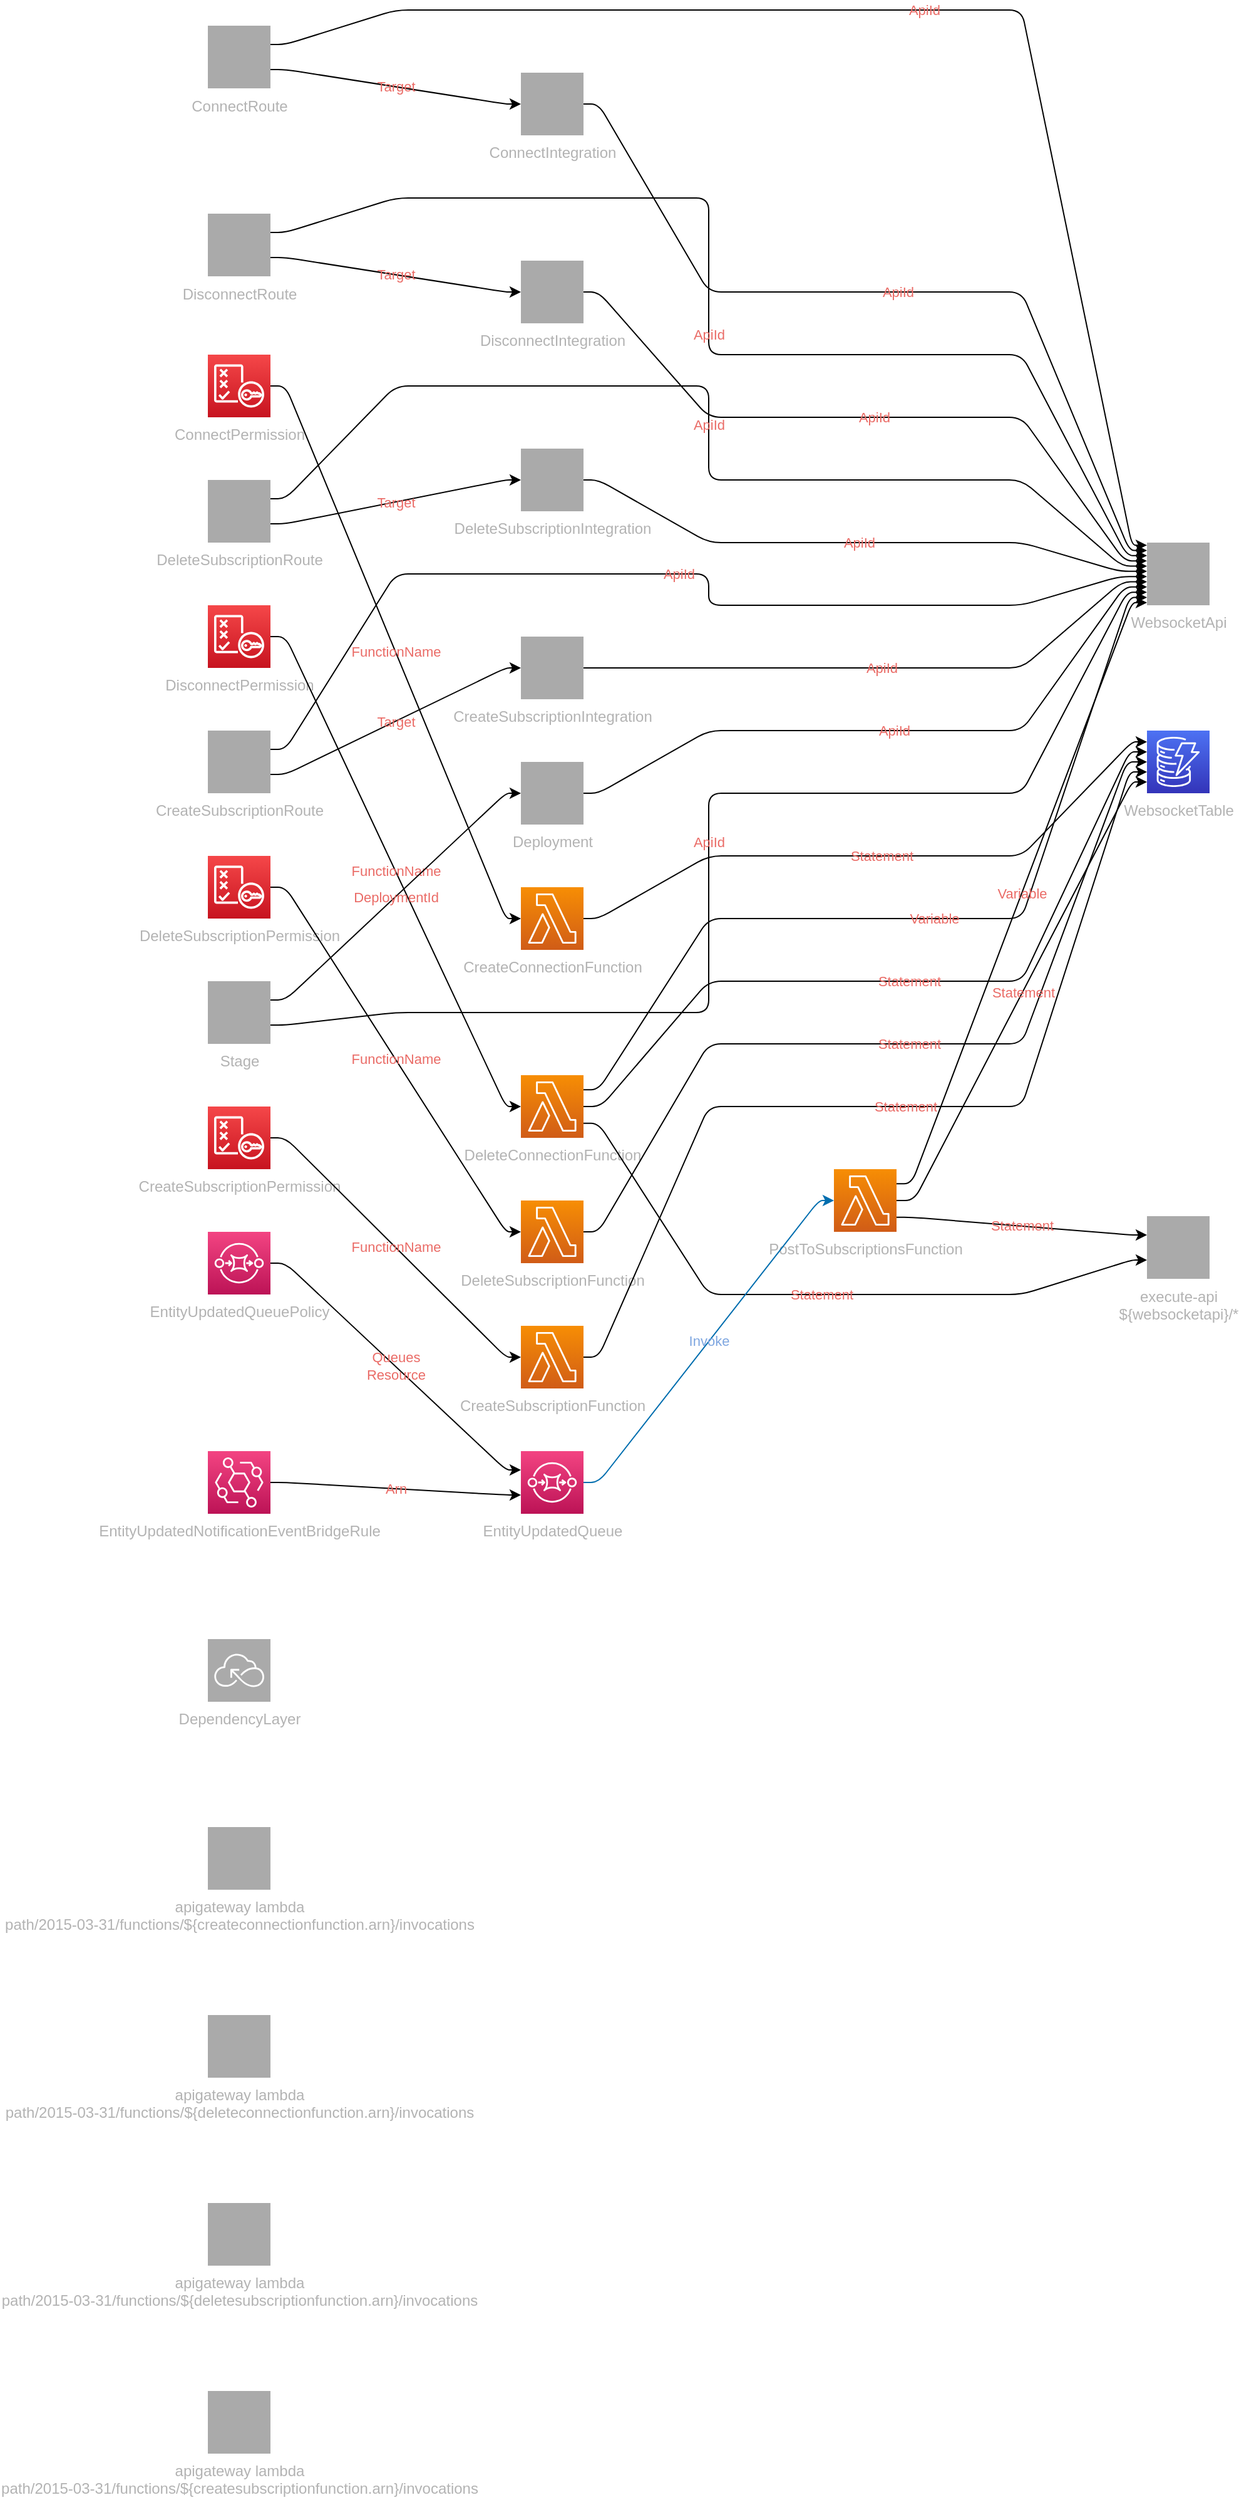 <mxfile version="13.1.3" pages="2">
            <diagram id="diagramid" name="Diagram">
              <mxGraphModel><root><mxCell id="0"/><mxCell id="1" parent="0"/><mxCell id="2" value="DependencyLayer" style="outlineConnect=0;fontColor=#B3B3B3;gradientColor=#aaaaaa;gradientDirection=north;fillColor=#aaaaaa;strokeColor=#ffffff;dashed=0;verticalLabelPosition=bottom;verticalAlign=top;align=center;html=1;fontSize=12;fontStyle=0;aspect=fixed;shape=mxgraph.aws4.resourceIcon;resIcon=mxgraph.aws4.serverless;" vertex="1" parent="1"><mxGeometry y="1300" width="50" height="50" as="geometry"/></mxCell><mxCell id="3" value="WebsocketTable" style="outlineConnect=0;fontColor=#B3B3B3;gradientColor=#4D72F3;gradientDirection=north;fillColor=#3334B9;strokeColor=#ffffff;dashed=0;verticalLabelPosition=bottom;verticalAlign=top;align=center;html=1;fontSize=12;fontStyle=0;aspect=fixed;shape=mxgraph.aws4.resourceIcon;resIcon=mxgraph.aws4.dynamodb;" vertex="1" parent="1"><mxGeometry x="750" y="575" width="50" height="50" as="geometry"/></mxCell><mxCell id="4" value="WebsocketApi" style="outlineConnect=0;fontColor=#B3B3B3;gradientColor=#aaaaaa;gradientDirection=north;fillColor=#aaaaaa;strokeColor=#ffffff;dashed=0;verticalLabelPosition=bottom;verticalAlign=top;align=center;html=1;fontSize=12;fontStyle=0;aspect=fixed;shape=mxgraph.aws4.resourceIcon;resIcon=mxgraph.aws4.apigatewayv2;" vertex="1" parent="1"><mxGeometry x="750" y="425" width="50" height="50" as="geometry"/></mxCell><mxCell id="5" value="ConnectRoute" style="outlineConnect=0;fontColor=#B3B3B3;gradientColor=#aaaaaa;gradientDirection=north;fillColor=#aaaaaa;strokeColor=#ffffff;dashed=0;verticalLabelPosition=bottom;verticalAlign=top;align=center;html=1;fontSize=12;fontStyle=0;aspect=fixed;shape=mxgraph.aws4.resourceIcon;resIcon=mxgraph.aws4.apigatewayv2;" vertex="1" parent="1"><mxGeometry y="12.5" width="50" height="50" as="geometry"/></mxCell><mxCell id="6" value="ConnectIntegration" style="outlineConnect=0;fontColor=#B3B3B3;gradientColor=#aaaaaa;gradientDirection=north;fillColor=#aaaaaa;strokeColor=#ffffff;dashed=0;verticalLabelPosition=bottom;verticalAlign=top;align=center;html=1;fontSize=12;fontStyle=0;aspect=fixed;shape=mxgraph.aws4.resourceIcon;resIcon=mxgraph.aws4.apigatewayv2;" vertex="1" parent="1"><mxGeometry x="250" y="50" width="50" height="50" as="geometry"/></mxCell><mxCell id="7" value="CreateConnectionFunction" style="outlineConnect=0;fontColor=#B3B3B3;gradientColor=#F78E04;gradientDirection=north;fillColor=#D05C17;strokeColor=#ffffff;dashed=0;verticalLabelPosition=bottom;verticalAlign=top;align=center;html=1;fontSize=12;fontStyle=0;aspect=fixed;shape=mxgraph.aws4.resourceIcon;resIcon=mxgraph.aws4.lambda;" vertex="1" parent="1"><mxGeometry x="250" y="700" width="50" height="50" as="geometry"/></mxCell><mxCell id="8" value="ConnectPermission" style="outlineConnect=0;fontColor=#B3B3B3;gradientColor=#F54749;gradientDirection=north;fillColor=#C7131F;strokeColor=#ffffff;dashed=0;verticalLabelPosition=bottom;verticalAlign=top;align=center;html=1;fontSize=12;fontStyle=0;aspect=fixed;shape=mxgraph.aws4.resourceIcon;resIcon=mxgraph.aws4.policy;" vertex="1" parent="1"><mxGeometry y="275" width="50" height="50" as="geometry"/></mxCell><mxCell id="9" value="DisconnectRoute" style="outlineConnect=0;fontColor=#B3B3B3;gradientColor=#aaaaaa;gradientDirection=north;fillColor=#aaaaaa;strokeColor=#ffffff;dashed=0;verticalLabelPosition=bottom;verticalAlign=top;align=center;html=1;fontSize=12;fontStyle=0;aspect=fixed;shape=mxgraph.aws4.resourceIcon;resIcon=mxgraph.aws4.apigatewayv2;" vertex="1" parent="1"><mxGeometry y="162.5" width="50" height="50" as="geometry"/></mxCell><mxCell id="10" value="DisconnectIntegration" style="outlineConnect=0;fontColor=#B3B3B3;gradientColor=#aaaaaa;gradientDirection=north;fillColor=#aaaaaa;strokeColor=#ffffff;dashed=0;verticalLabelPosition=bottom;verticalAlign=top;align=center;html=1;fontSize=12;fontStyle=0;aspect=fixed;shape=mxgraph.aws4.resourceIcon;resIcon=mxgraph.aws4.apigatewayv2;" vertex="1" parent="1"><mxGeometry x="250" y="200" width="50" height="50" as="geometry"/></mxCell><mxCell id="11" value="DeleteConnectionFunction" style="outlineConnect=0;fontColor=#B3B3B3;gradientColor=#F78E04;gradientDirection=north;fillColor=#D05C17;strokeColor=#ffffff;dashed=0;verticalLabelPosition=bottom;verticalAlign=top;align=center;html=1;fontSize=12;fontStyle=0;aspect=fixed;shape=mxgraph.aws4.resourceIcon;resIcon=mxgraph.aws4.lambda;" vertex="1" parent="1"><mxGeometry x="250" y="850" width="50" height="50" as="geometry"/></mxCell><mxCell id="12" value="DisconnectPermission" style="outlineConnect=0;fontColor=#B3B3B3;gradientColor=#F54749;gradientDirection=north;fillColor=#C7131F;strokeColor=#ffffff;dashed=0;verticalLabelPosition=bottom;verticalAlign=top;align=center;html=1;fontSize=12;fontStyle=0;aspect=fixed;shape=mxgraph.aws4.resourceIcon;resIcon=mxgraph.aws4.policy;" vertex="1" parent="1"><mxGeometry y="475" width="50" height="50" as="geometry"/></mxCell><mxCell id="13" value="DeleteSubscriptionRoute" style="outlineConnect=0;fontColor=#B3B3B3;gradientColor=#aaaaaa;gradientDirection=north;fillColor=#aaaaaa;strokeColor=#ffffff;dashed=0;verticalLabelPosition=bottom;verticalAlign=top;align=center;html=1;fontSize=12;fontStyle=0;aspect=fixed;shape=mxgraph.aws4.resourceIcon;resIcon=mxgraph.aws4.apigatewayv2;" vertex="1" parent="1"><mxGeometry y="375" width="50" height="50" as="geometry"/></mxCell><mxCell id="14" value="DeleteSubscriptionIntegration" style="outlineConnect=0;fontColor=#B3B3B3;gradientColor=#aaaaaa;gradientDirection=north;fillColor=#aaaaaa;strokeColor=#ffffff;dashed=0;verticalLabelPosition=bottom;verticalAlign=top;align=center;html=1;fontSize=12;fontStyle=0;aspect=fixed;shape=mxgraph.aws4.resourceIcon;resIcon=mxgraph.aws4.apigatewayv2;" vertex="1" parent="1"><mxGeometry x="250" y="350" width="50" height="50" as="geometry"/></mxCell><mxCell id="15" value="DeleteSubscriptionFunction" style="outlineConnect=0;fontColor=#B3B3B3;gradientColor=#F78E04;gradientDirection=north;fillColor=#D05C17;strokeColor=#ffffff;dashed=0;verticalLabelPosition=bottom;verticalAlign=top;align=center;html=1;fontSize=12;fontStyle=0;aspect=fixed;shape=mxgraph.aws4.resourceIcon;resIcon=mxgraph.aws4.lambda;" vertex="1" parent="1"><mxGeometry x="250" y="950" width="50" height="50" as="geometry"/></mxCell><mxCell id="16" value="DeleteSubscriptionPermission" style="outlineConnect=0;fontColor=#B3B3B3;gradientColor=#F54749;gradientDirection=north;fillColor=#C7131F;strokeColor=#ffffff;dashed=0;verticalLabelPosition=bottom;verticalAlign=top;align=center;html=1;fontSize=12;fontStyle=0;aspect=fixed;shape=mxgraph.aws4.resourceIcon;resIcon=mxgraph.aws4.policy;" vertex="1" parent="1"><mxGeometry y="675" width="50" height="50" as="geometry"/></mxCell><mxCell id="17" value="CreateSubscriptionRoute" style="outlineConnect=0;fontColor=#B3B3B3;gradientColor=#aaaaaa;gradientDirection=north;fillColor=#aaaaaa;strokeColor=#ffffff;dashed=0;verticalLabelPosition=bottom;verticalAlign=top;align=center;html=1;fontSize=12;fontStyle=0;aspect=fixed;shape=mxgraph.aws4.resourceIcon;resIcon=mxgraph.aws4.apigatewayv2;" vertex="1" parent="1"><mxGeometry y="575" width="50" height="50" as="geometry"/></mxCell><mxCell id="18" value="CreateSubscriptionIntegration" style="outlineConnect=0;fontColor=#B3B3B3;gradientColor=#aaaaaa;gradientDirection=north;fillColor=#aaaaaa;strokeColor=#ffffff;dashed=0;verticalLabelPosition=bottom;verticalAlign=top;align=center;html=1;fontSize=12;fontStyle=0;aspect=fixed;shape=mxgraph.aws4.resourceIcon;resIcon=mxgraph.aws4.apigatewayv2;" vertex="1" parent="1"><mxGeometry x="250" y="500" width="50" height="50" as="geometry"/></mxCell><mxCell id="19" value="CreateSubscriptionFunction" style="outlineConnect=0;fontColor=#B3B3B3;gradientColor=#F78E04;gradientDirection=north;fillColor=#D05C17;strokeColor=#ffffff;dashed=0;verticalLabelPosition=bottom;verticalAlign=top;align=center;html=1;fontSize=12;fontStyle=0;aspect=fixed;shape=mxgraph.aws4.resourceIcon;resIcon=mxgraph.aws4.lambda;" vertex="1" parent="1"><mxGeometry x="250" y="1050" width="50" height="50" as="geometry"/></mxCell><mxCell id="20" value="CreateSubscriptionPermission" style="outlineConnect=0;fontColor=#B3B3B3;gradientColor=#F54749;gradientDirection=north;fillColor=#C7131F;strokeColor=#ffffff;dashed=0;verticalLabelPosition=bottom;verticalAlign=top;align=center;html=1;fontSize=12;fontStyle=0;aspect=fixed;shape=mxgraph.aws4.resourceIcon;resIcon=mxgraph.aws4.policy;" vertex="1" parent="1"><mxGeometry y="875" width="50" height="50" as="geometry"/></mxCell><mxCell id="21" value="Stage" style="outlineConnect=0;fontColor=#B3B3B3;gradientColor=#aaaaaa;gradientDirection=north;fillColor=#aaaaaa;strokeColor=#ffffff;dashed=0;verticalLabelPosition=bottom;verticalAlign=top;align=center;html=1;fontSize=12;fontStyle=0;aspect=fixed;shape=mxgraph.aws4.resourceIcon;resIcon=mxgraph.aws4.apigatewayv2;" vertex="1" parent="1"><mxGeometry y="775" width="50" height="50" as="geometry"/></mxCell><mxCell id="22" value="Deployment" style="outlineConnect=0;fontColor=#B3B3B3;gradientColor=#aaaaaa;gradientDirection=north;fillColor=#aaaaaa;strokeColor=#ffffff;dashed=0;verticalLabelPosition=bottom;verticalAlign=top;align=center;html=1;fontSize=12;fontStyle=0;aspect=fixed;shape=mxgraph.aws4.resourceIcon;resIcon=mxgraph.aws4.apigatewayv2;" vertex="1" parent="1"><mxGeometry x="250" y="600" width="50" height="50" as="geometry"/></mxCell><mxCell id="23" value="PostToSubscriptionsFunction" style="outlineConnect=0;fontColor=#B3B3B3;gradientColor=#F78E04;gradientDirection=north;fillColor=#D05C17;strokeColor=#ffffff;dashed=0;verticalLabelPosition=bottom;verticalAlign=top;align=center;html=1;fontSize=12;fontStyle=0;aspect=fixed;shape=mxgraph.aws4.resourceIcon;resIcon=mxgraph.aws4.lambda;" vertex="1" parent="1"><mxGeometry x="500" y="925" width="50" height="50" as="geometry"/></mxCell><mxCell id="24" value="EntityUpdatedQueue" style="outlineConnect=0;fontColor=#B3B3B3;gradientColor=#F34482;gradientDirection=north;fillColor=#BC1356;strokeColor=#ffffff;dashed=0;verticalLabelPosition=bottom;verticalAlign=top;align=center;html=1;fontSize=12;fontStyle=0;aspect=fixed;shape=mxgraph.aws4.resourceIcon;resIcon=mxgraph.aws4.sqs;" vertex="1" parent="1"><mxGeometry x="250" y="1150" width="50" height="50" as="geometry"/></mxCell><mxCell id="25" value="EntityUpdatedNotificationEventBridgeRule" style="outlineConnect=0;fontColor=#B3B3B3;gradientColor=#F34482;gradientDirection=north;fillColor=#BC1356;strokeColor=#ffffff;dashed=0;verticalLabelPosition=bottom;verticalAlign=top;align=center;html=1;fontSize=12;fontStyle=0;aspect=fixed;shape=mxgraph.aws4.resourceIcon;resIcon=mxgraph.aws4.eventbridge;" vertex="1" parent="1"><mxGeometry y="1150" width="50" height="50" as="geometry"/></mxCell><mxCell id="26" value="EntityUpdatedQueuePolicy" style="outlineConnect=0;fontColor=#B3B3B3;gradientColor=#F34482;gradientDirection=north;fillColor=#BC1356;strokeColor=#ffffff;dashed=0;verticalLabelPosition=bottom;verticalAlign=top;align=center;html=1;fontSize=12;fontStyle=0;aspect=fixed;shape=mxgraph.aws4.resourceIcon;resIcon=mxgraph.aws4.sqs;" vertex="1" parent="1"><mxGeometry y="975" width="50" height="50" as="geometry"/></mxCell><mxCell id="27" value="apigateway  lambda&#xA;path/2015-03-31/functions/${createconnectionfunction.arn}/invocations" style="outlineConnect=0;fontColor=#B3B3B3;gradientColor=#aaaaaa;gradientDirection=north;fillColor=#aaaaaa;strokeColor=#ffffff;dashed=0;verticalLabelPosition=bottom;verticalAlign=top;align=center;html=1;fontSize=12;fontStyle=0;aspect=fixed;shape=mxgraph.aws4.resourceIcon;resIcon=mxgraph.aws4.apigateway;" vertex="1" parent="1"><mxGeometry y="1450" width="50" height="50" as="geometry"/></mxCell><mxCell id="28" value="apigateway  lambda&#xA;path/2015-03-31/functions/${deleteconnectionfunction.arn}/invocations" style="outlineConnect=0;fontColor=#B3B3B3;gradientColor=#aaaaaa;gradientDirection=north;fillColor=#aaaaaa;strokeColor=#ffffff;dashed=0;verticalLabelPosition=bottom;verticalAlign=top;align=center;html=1;fontSize=12;fontStyle=0;aspect=fixed;shape=mxgraph.aws4.resourceIcon;resIcon=mxgraph.aws4.apigateway;" vertex="1" parent="1"><mxGeometry y="1600" width="50" height="50" as="geometry"/></mxCell><mxCell id="29" value="execute-api  &#xA;${websocketapi}/*" style="outlineConnect=0;fontColor=#B3B3B3;gradientColor=#aaaaaa;gradientDirection=north;fillColor=#aaaaaa;strokeColor=#ffffff;dashed=0;verticalLabelPosition=bottom;verticalAlign=top;align=center;html=1;fontSize=12;fontStyle=0;aspect=fixed;shape=mxgraph.aws4.resourceIcon;resIcon=mxgraph.aws4.execute-api;" vertex="1" parent="1"><mxGeometry x="750" y="962.5" width="50" height="50" as="geometry"/></mxCell><mxCell id="30" value="apigateway  lambda&#xA;path/2015-03-31/functions/${deletesubscriptionfunction.arn}/invocations" style="outlineConnect=0;fontColor=#B3B3B3;gradientColor=#aaaaaa;gradientDirection=north;fillColor=#aaaaaa;strokeColor=#ffffff;dashed=0;verticalLabelPosition=bottom;verticalAlign=top;align=center;html=1;fontSize=12;fontStyle=0;aspect=fixed;shape=mxgraph.aws4.resourceIcon;resIcon=mxgraph.aws4.apigateway;" vertex="1" parent="1"><mxGeometry y="1750" width="50" height="50" as="geometry"/></mxCell><mxCell id="31" value="apigateway  lambda&#xA;path/2015-03-31/functions/${createsubscriptionfunction.arn}/invocations" style="outlineConnect=0;fontColor=#B3B3B3;gradientColor=#aaaaaa;gradientDirection=north;fillColor=#aaaaaa;strokeColor=#ffffff;dashed=0;verticalLabelPosition=bottom;verticalAlign=top;align=center;html=1;fontSize=12;fontStyle=0;aspect=fixed;shape=mxgraph.aws4.resourceIcon;resIcon=mxgraph.aws4.apigateway;" vertex="1" parent="1"><mxGeometry y="1900" width="50" height="50" as="geometry"/></mxCell><mxCell id="WebsocketApi|ConnectRoute" value="ApiId" style="edgeStyle=orthogonalEdgeStyle;rounded=1;orthogonalLoop=1;jettySize=auto;html=1;labelBackgroundColor=none;fontColor=#EA6B66;noEdgeStyle=1;orthogonal=1;" edge="1" parent="1" source="5" target="4"><mxGeometry relative="1" as="geometry"><Array as="points"><mxPoint x="62" y="27.5"/><mxPoint x="150"/><mxPoint x="400"/><mxPoint x="400"/><mxPoint x="650"/><mxPoint x="738" y="427.083"/></Array></mxGeometry></mxCell><mxCell id="ConnectIntegration|ConnectRoute" value="Target" style="edgeStyle=orthogonalEdgeStyle;rounded=1;orthogonalLoop=1;jettySize=auto;html=1;labelBackgroundColor=none;fontColor=#EA6B66;noEdgeStyle=1;orthogonal=1;" edge="1" parent="1" source="5" target="6"><mxGeometry relative="1" as="geometry"><Array as="points"><mxPoint x="62" y="47.5"/><mxPoint x="238" y="75"/></Array></mxGeometry></mxCell><mxCell id="WebsocketApi|ConnectIntegration" value="ApiId" style="edgeStyle=orthogonalEdgeStyle;rounded=1;orthogonalLoop=1;jettySize=auto;html=1;labelBackgroundColor=none;fontColor=#EA6B66;noEdgeStyle=1;orthogonal=1;" edge="1" parent="1" source="6" target="4"><mxGeometry relative="1" as="geometry"><Array as="points"><mxPoint x="312" y="75"/><mxPoint x="400" y="225"/><mxPoint x="650" y="225"/><mxPoint x="736" y="431.25"/></Array></mxGeometry></mxCell><mxCell id="WebsocketTable|CreateConnectionFunction" value="Statement" style="edgeStyle=orthogonalEdgeStyle;rounded=1;orthogonalLoop=1;jettySize=auto;html=1;labelBackgroundColor=none;fontColor=#EA6B66;noEdgeStyle=1;orthogonal=1;" edge="1" parent="1" source="7" target="3"><mxGeometry relative="1" as="geometry"><Array as="points"><mxPoint x="312" y="725"/><mxPoint x="400" y="675"/><mxPoint x="650" y="675"/><mxPoint x="738" y="584"/></Array></mxGeometry></mxCell><mxCell id="CreateConnectionFunction|ConnectPermission" value="FunctionName" style="edgeStyle=orthogonalEdgeStyle;rounded=1;orthogonalLoop=1;jettySize=auto;html=1;labelBackgroundColor=none;fontColor=#EA6B66;noEdgeStyle=1;orthogonal=1;" edge="1" parent="1" source="8" target="7"><mxGeometry relative="1" as="geometry"><Array as="points"><mxPoint x="62" y="300"/><mxPoint x="238" y="725"/></Array></mxGeometry></mxCell><mxCell id="WebsocketApi|DisconnectRoute" value="ApiId" style="edgeStyle=orthogonalEdgeStyle;rounded=1;orthogonalLoop=1;jettySize=auto;html=1;labelBackgroundColor=none;fontColor=#EA6B66;noEdgeStyle=1;orthogonal=1;" edge="1" parent="1" source="9" target="4"><mxGeometry relative="1" as="geometry"><Array as="points"><mxPoint x="62" y="177.5"/><mxPoint x="150" y="150"/><mxPoint x="400" y="150"/><mxPoint x="400" y="275"/><mxPoint x="650" y="275"/><mxPoint x="734" y="435.417"/></Array></mxGeometry></mxCell><mxCell id="DisconnectIntegration|DisconnectRoute" value="Target" style="edgeStyle=orthogonalEdgeStyle;rounded=1;orthogonalLoop=1;jettySize=auto;html=1;labelBackgroundColor=none;fontColor=#EA6B66;noEdgeStyle=1;orthogonal=1;" edge="1" parent="1" source="9" target="10"><mxGeometry relative="1" as="geometry"><Array as="points"><mxPoint x="62" y="197.5"/><mxPoint x="238" y="225"/></Array></mxGeometry></mxCell><mxCell id="WebsocketApi|DisconnectIntegration" value="ApiId" style="edgeStyle=orthogonalEdgeStyle;rounded=1;orthogonalLoop=1;jettySize=auto;html=1;labelBackgroundColor=none;fontColor=#EA6B66;noEdgeStyle=1;orthogonal=1;" edge="1" parent="1" source="10" target="4"><mxGeometry relative="1" as="geometry"><Array as="points"><mxPoint x="312" y="225"/><mxPoint x="400" y="325"/><mxPoint x="650" y="325"/><mxPoint x="732" y="439.583"/></Array></mxGeometry></mxCell><mxCell id="WebsocketApi|DeleteConnectionFunction" value="Variable" style="edgeStyle=orthogonalEdgeStyle;rounded=1;orthogonalLoop=1;jettySize=auto;html=1;labelBackgroundColor=none;fontColor=#EA6B66;noEdgeStyle=1;orthogonal=1;" edge="1" parent="1" source="11" target="4"><mxGeometry relative="1" as="geometry"><Array as="points"><mxPoint x="312" y="861.667"/><mxPoint x="400" y="725"/><mxPoint x="650" y="725"/><mxPoint x="736" y="468.75"/></Array></mxGeometry></mxCell><mxCell id="execute-api  &#xA;${websocketapi}/*|DeleteConnectionFunction" value="Statement" style="edgeStyle=orthogonalEdgeStyle;rounded=1;orthogonalLoop=1;jettySize=auto;html=1;labelBackgroundColor=none;fontColor=#EA6B66;noEdgeStyle=1;orthogonal=1;" edge="1" parent="1" source="11" target="29"><mxGeometry relative="1" as="geometry"><Array as="points"><mxPoint x="312" y="888.333"/><mxPoint x="400" y="1025"/><mxPoint x="650" y="1025"/><mxPoint x="738" y="997.5"/></Array></mxGeometry></mxCell><mxCell id="WebsocketTable|DeleteConnectionFunction" value="Statement" style="edgeStyle=orthogonalEdgeStyle;rounded=1;orthogonalLoop=1;jettySize=auto;html=1;labelBackgroundColor=none;fontColor=#EA6B66;noEdgeStyle=1;orthogonal=1;" edge="1" parent="1" source="11" target="3"><mxGeometry relative="1" as="geometry"><Array as="points"><mxPoint x="314" y="875"/><mxPoint x="400" y="775"/><mxPoint x="650" y="775"/><mxPoint x="736" y="592"/></Array></mxGeometry></mxCell><mxCell id="DeleteConnectionFunction|DisconnectPermission" value="FunctionName" style="edgeStyle=orthogonalEdgeStyle;rounded=1;orthogonalLoop=1;jettySize=auto;html=1;labelBackgroundColor=none;fontColor=#EA6B66;noEdgeStyle=1;orthogonal=1;" edge="1" parent="1" source="12" target="11"><mxGeometry relative="1" as="geometry"><Array as="points"><mxPoint x="62" y="500"/><mxPoint x="238" y="875"/></Array></mxGeometry></mxCell><mxCell id="WebsocketApi|DeleteSubscriptionRoute" value="ApiId" style="edgeStyle=orthogonalEdgeStyle;rounded=1;orthogonalLoop=1;jettySize=auto;html=1;labelBackgroundColor=none;fontColor=#EA6B66;noEdgeStyle=1;orthogonal=1;" edge="1" parent="1" source="13" target="4"><mxGeometry relative="1" as="geometry"><Array as="points"><mxPoint x="62" y="390"/><mxPoint x="150" y="300"/><mxPoint x="400" y="300"/><mxPoint x="400" y="375"/><mxPoint x="650" y="375"/><mxPoint x="730" y="443.75"/></Array></mxGeometry></mxCell><mxCell id="DeleteSubscriptionIntegration|DeleteSubscriptionRoute" value="Target" style="edgeStyle=orthogonalEdgeStyle;rounded=1;orthogonalLoop=1;jettySize=auto;html=1;labelBackgroundColor=none;fontColor=#EA6B66;noEdgeStyle=1;orthogonal=1;" edge="1" parent="1" source="13" target="14"><mxGeometry relative="1" as="geometry"><Array as="points"><mxPoint x="62" y="410"/><mxPoint x="238" y="375"/></Array></mxGeometry></mxCell><mxCell id="WebsocketApi|DeleteSubscriptionIntegration" value="ApiId" style="edgeStyle=orthogonalEdgeStyle;rounded=1;orthogonalLoop=1;jettySize=auto;html=1;labelBackgroundColor=none;fontColor=#EA6B66;noEdgeStyle=1;orthogonal=1;" edge="1" parent="1" source="14" target="4"><mxGeometry relative="1" as="geometry"><Array as="points"><mxPoint x="312" y="375"/><mxPoint x="400" y="425"/><mxPoint x="650" y="425"/><mxPoint x="728" y="447.917"/></Array></mxGeometry></mxCell><mxCell id="WebsocketTable|DeleteSubscriptionFunction" value="Statement" style="edgeStyle=orthogonalEdgeStyle;rounded=1;orthogonalLoop=1;jettySize=auto;html=1;labelBackgroundColor=none;fontColor=#EA6B66;noEdgeStyle=1;orthogonal=1;" edge="1" parent="1" source="15" target="3"><mxGeometry relative="1" as="geometry"><Array as="points"><mxPoint x="312" y="975"/><mxPoint x="400" y="825"/><mxPoint x="650" y="825"/><mxPoint x="734" y="600"/></Array></mxGeometry></mxCell><mxCell id="DeleteSubscriptionFunction|DeleteSubscriptionPermission" value="FunctionName" style="edgeStyle=orthogonalEdgeStyle;rounded=1;orthogonalLoop=1;jettySize=auto;html=1;labelBackgroundColor=none;fontColor=#EA6B66;noEdgeStyle=1;orthogonal=1;" edge="1" parent="1" source="16" target="15"><mxGeometry relative="1" as="geometry"><Array as="points"><mxPoint x="62" y="700"/><mxPoint x="238" y="975"/></Array></mxGeometry></mxCell><mxCell id="WebsocketApi|CreateSubscriptionRoute" value="ApiId" style="edgeStyle=orthogonalEdgeStyle;rounded=1;orthogonalLoop=1;jettySize=auto;html=1;labelBackgroundColor=none;fontColor=#EA6B66;noEdgeStyle=1;orthogonal=1;" edge="1" parent="1" source="17" target="4"><mxGeometry relative="1" as="geometry"><Array as="points"><mxPoint x="62" y="590"/><mxPoint x="150" y="450"/><mxPoint x="400" y="450"/><mxPoint x="400" y="475"/><mxPoint x="650" y="475"/><mxPoint x="728" y="452.083"/></Array></mxGeometry></mxCell><mxCell id="CreateSubscriptionIntegration|CreateSubscriptionRoute" value="Target" style="edgeStyle=orthogonalEdgeStyle;rounded=1;orthogonalLoop=1;jettySize=auto;html=1;labelBackgroundColor=none;fontColor=#EA6B66;noEdgeStyle=1;orthogonal=1;" edge="1" parent="1" source="17" target="18"><mxGeometry relative="1" as="geometry"><Array as="points"><mxPoint x="62" y="610"/><mxPoint x="238" y="525"/></Array></mxGeometry></mxCell><mxCell id="WebsocketApi|CreateSubscriptionIntegration" value="ApiId" style="edgeStyle=orthogonalEdgeStyle;rounded=1;orthogonalLoop=1;jettySize=auto;html=1;labelBackgroundColor=none;fontColor=#EA6B66;noEdgeStyle=1;orthogonal=1;" edge="1" parent="1" source="18" target="4"><mxGeometry relative="1" as="geometry"><Array as="points"><mxPoint x="312" y="525"/><mxPoint x="400" y="525"/><mxPoint x="650" y="525"/><mxPoint x="730" y="456.25"/></Array></mxGeometry></mxCell><mxCell id="WebsocketTable|CreateSubscriptionFunction" value="Statement" style="edgeStyle=orthogonalEdgeStyle;rounded=1;orthogonalLoop=1;jettySize=auto;html=1;labelBackgroundColor=none;fontColor=#EA6B66;noEdgeStyle=1;orthogonal=1;" edge="1" parent="1" source="19" target="3"><mxGeometry relative="1" as="geometry"><Array as="points"><mxPoint x="312" y="1075"/><mxPoint x="400" y="875"/><mxPoint x="650" y="875"/><mxPoint x="736" y="608"/></Array></mxGeometry></mxCell><mxCell id="CreateSubscriptionFunction|CreateSubscriptionPermission" value="FunctionName" style="edgeStyle=orthogonalEdgeStyle;rounded=1;orthogonalLoop=1;jettySize=auto;html=1;labelBackgroundColor=none;fontColor=#EA6B66;noEdgeStyle=1;orthogonal=1;" edge="1" parent="1" source="20" target="19"><mxGeometry relative="1" as="geometry"><Array as="points"><mxPoint x="62" y="900"/><mxPoint x="238" y="1075"/></Array></mxGeometry></mxCell><mxCell id="Deployment|Stage" value="DeploymentId" style="edgeStyle=orthogonalEdgeStyle;rounded=1;orthogonalLoop=1;jettySize=auto;html=1;labelBackgroundColor=none;fontColor=#EA6B66;noEdgeStyle=1;orthogonal=1;" edge="1" parent="1" source="21" target="22"><mxGeometry relative="1" as="geometry"><Array as="points"><mxPoint x="62" y="790"/><mxPoint x="238" y="625"/></Array></mxGeometry></mxCell><mxCell id="WebsocketApi|Stage" value="ApiId" style="edgeStyle=orthogonalEdgeStyle;rounded=1;orthogonalLoop=1;jettySize=auto;html=1;labelBackgroundColor=none;fontColor=#EA6B66;noEdgeStyle=1;orthogonal=1;" edge="1" parent="1" source="21" target="4"><mxGeometry relative="1" as="geometry"><Array as="points"><mxPoint x="62" y="810"/><mxPoint x="150" y="800"/><mxPoint x="400" y="800"/><mxPoint x="400" y="625"/><mxPoint x="650" y="625"/><mxPoint x="734" y="464.583"/></Array></mxGeometry></mxCell><mxCell id="WebsocketApi|Deployment" value="ApiId" style="edgeStyle=orthogonalEdgeStyle;rounded=1;orthogonalLoop=1;jettySize=auto;html=1;labelBackgroundColor=none;fontColor=#EA6B66;noEdgeStyle=1;orthogonal=1;" edge="1" parent="1" source="22" target="4"><mxGeometry relative="1" as="geometry"><Array as="points"><mxPoint x="312" y="625"/><mxPoint x="400" y="575"/><mxPoint x="650" y="575"/><mxPoint x="732" y="460.417"/></Array></mxGeometry></mxCell><mxCell id="WebsocketApi|PostToSubscriptionsFunction" value="Variable" style="edgeStyle=orthogonalEdgeStyle;rounded=1;orthogonalLoop=1;jettySize=auto;html=1;labelBackgroundColor=none;fontColor=#EA6B66;noEdgeStyle=1;orthogonal=1;" edge="1" parent="1" source="23" target="4"><mxGeometry relative="1" as="geometry"><Array as="points"><mxPoint x="562" y="936.667"/><mxPoint x="738" y="472.917"/></Array></mxGeometry></mxCell><mxCell id="execute-api  &#xA;${websocketapi}/*|PostToSubscriptionsFunction" value="Statement" style="edgeStyle=orthogonalEdgeStyle;rounded=1;orthogonalLoop=1;jettySize=auto;html=1;labelBackgroundColor=none;fontColor=#EA6B66;noEdgeStyle=1;orthogonal=1;" edge="1" parent="1" source="23" target="29"><mxGeometry relative="1" as="geometry"><Array as="points"><mxPoint x="562" y="963.333"/><mxPoint x="738" y="977.5"/></Array></mxGeometry></mxCell><mxCell id="EntityUpdatedQueue|PostToSubscriptionsFunction" value="Invoke" style="edgeStyle=orthogonalEdgeStyle;rounded=1;orthogonalLoop=1;jettySize=auto;html=1;fillColor=#1ba1e2;strokeColor=#006EAF;labelBackgroundColor=none;fontColor=#7EA6E0;noEdgeStyle=1;orthogonal=1;" edge="1" parent="1" source="24" target="23"><mxGeometry relative="1" as="geometry"><Array as="points"><mxPoint x="312" y="1175"/><mxPoint x="488" y="950"/></Array></mxGeometry></mxCell><mxCell id="WebsocketTable|PostToSubscriptionsFunction" value="Statement" style="edgeStyle=orthogonalEdgeStyle;rounded=1;orthogonalLoop=1;jettySize=auto;html=1;labelBackgroundColor=none;fontColor=#EA6B66;noEdgeStyle=1;orthogonal=1;" edge="1" parent="1" source="23" target="3"><mxGeometry relative="1" as="geometry"><Array as="points"><mxPoint x="564" y="950"/><mxPoint x="738" y="616"/></Array></mxGeometry></mxCell><mxCell id="EntityUpdatedQueue|EntityUpdatedNotificationEventBridgeRule" value="Arn" style="edgeStyle=orthogonalEdgeStyle;rounded=1;orthogonalLoop=1;jettySize=auto;html=1;labelBackgroundColor=none;fontColor=#EA6B66;noEdgeStyle=1;orthogonal=1;" edge="1" parent="1" source="25" target="24"><mxGeometry relative="1" as="geometry"><Array as="points"><mxPoint x="62" y="1175"/><mxPoint x="238" y="1185"/></Array></mxGeometry></mxCell><mxCell id="EntityUpdatedQueue|EntityUpdatedQueuePolicy" value="Queues&#xA;Resource" style="edgeStyle=orthogonalEdgeStyle;rounded=1;orthogonalLoop=1;jettySize=auto;html=1;labelBackgroundColor=none;fontColor=#EA6B66;noEdgeStyle=1;orthogonal=1;" edge="1" parent="1" source="26" target="24"><mxGeometry relative="1" as="geometry"><Array as="points"><mxPoint x="62" y="1000"/><mxPoint x="238" y="1165"/></Array></mxGeometry></mxCell></root></mxGraphModel>
            </diagram>
          </mxfile>